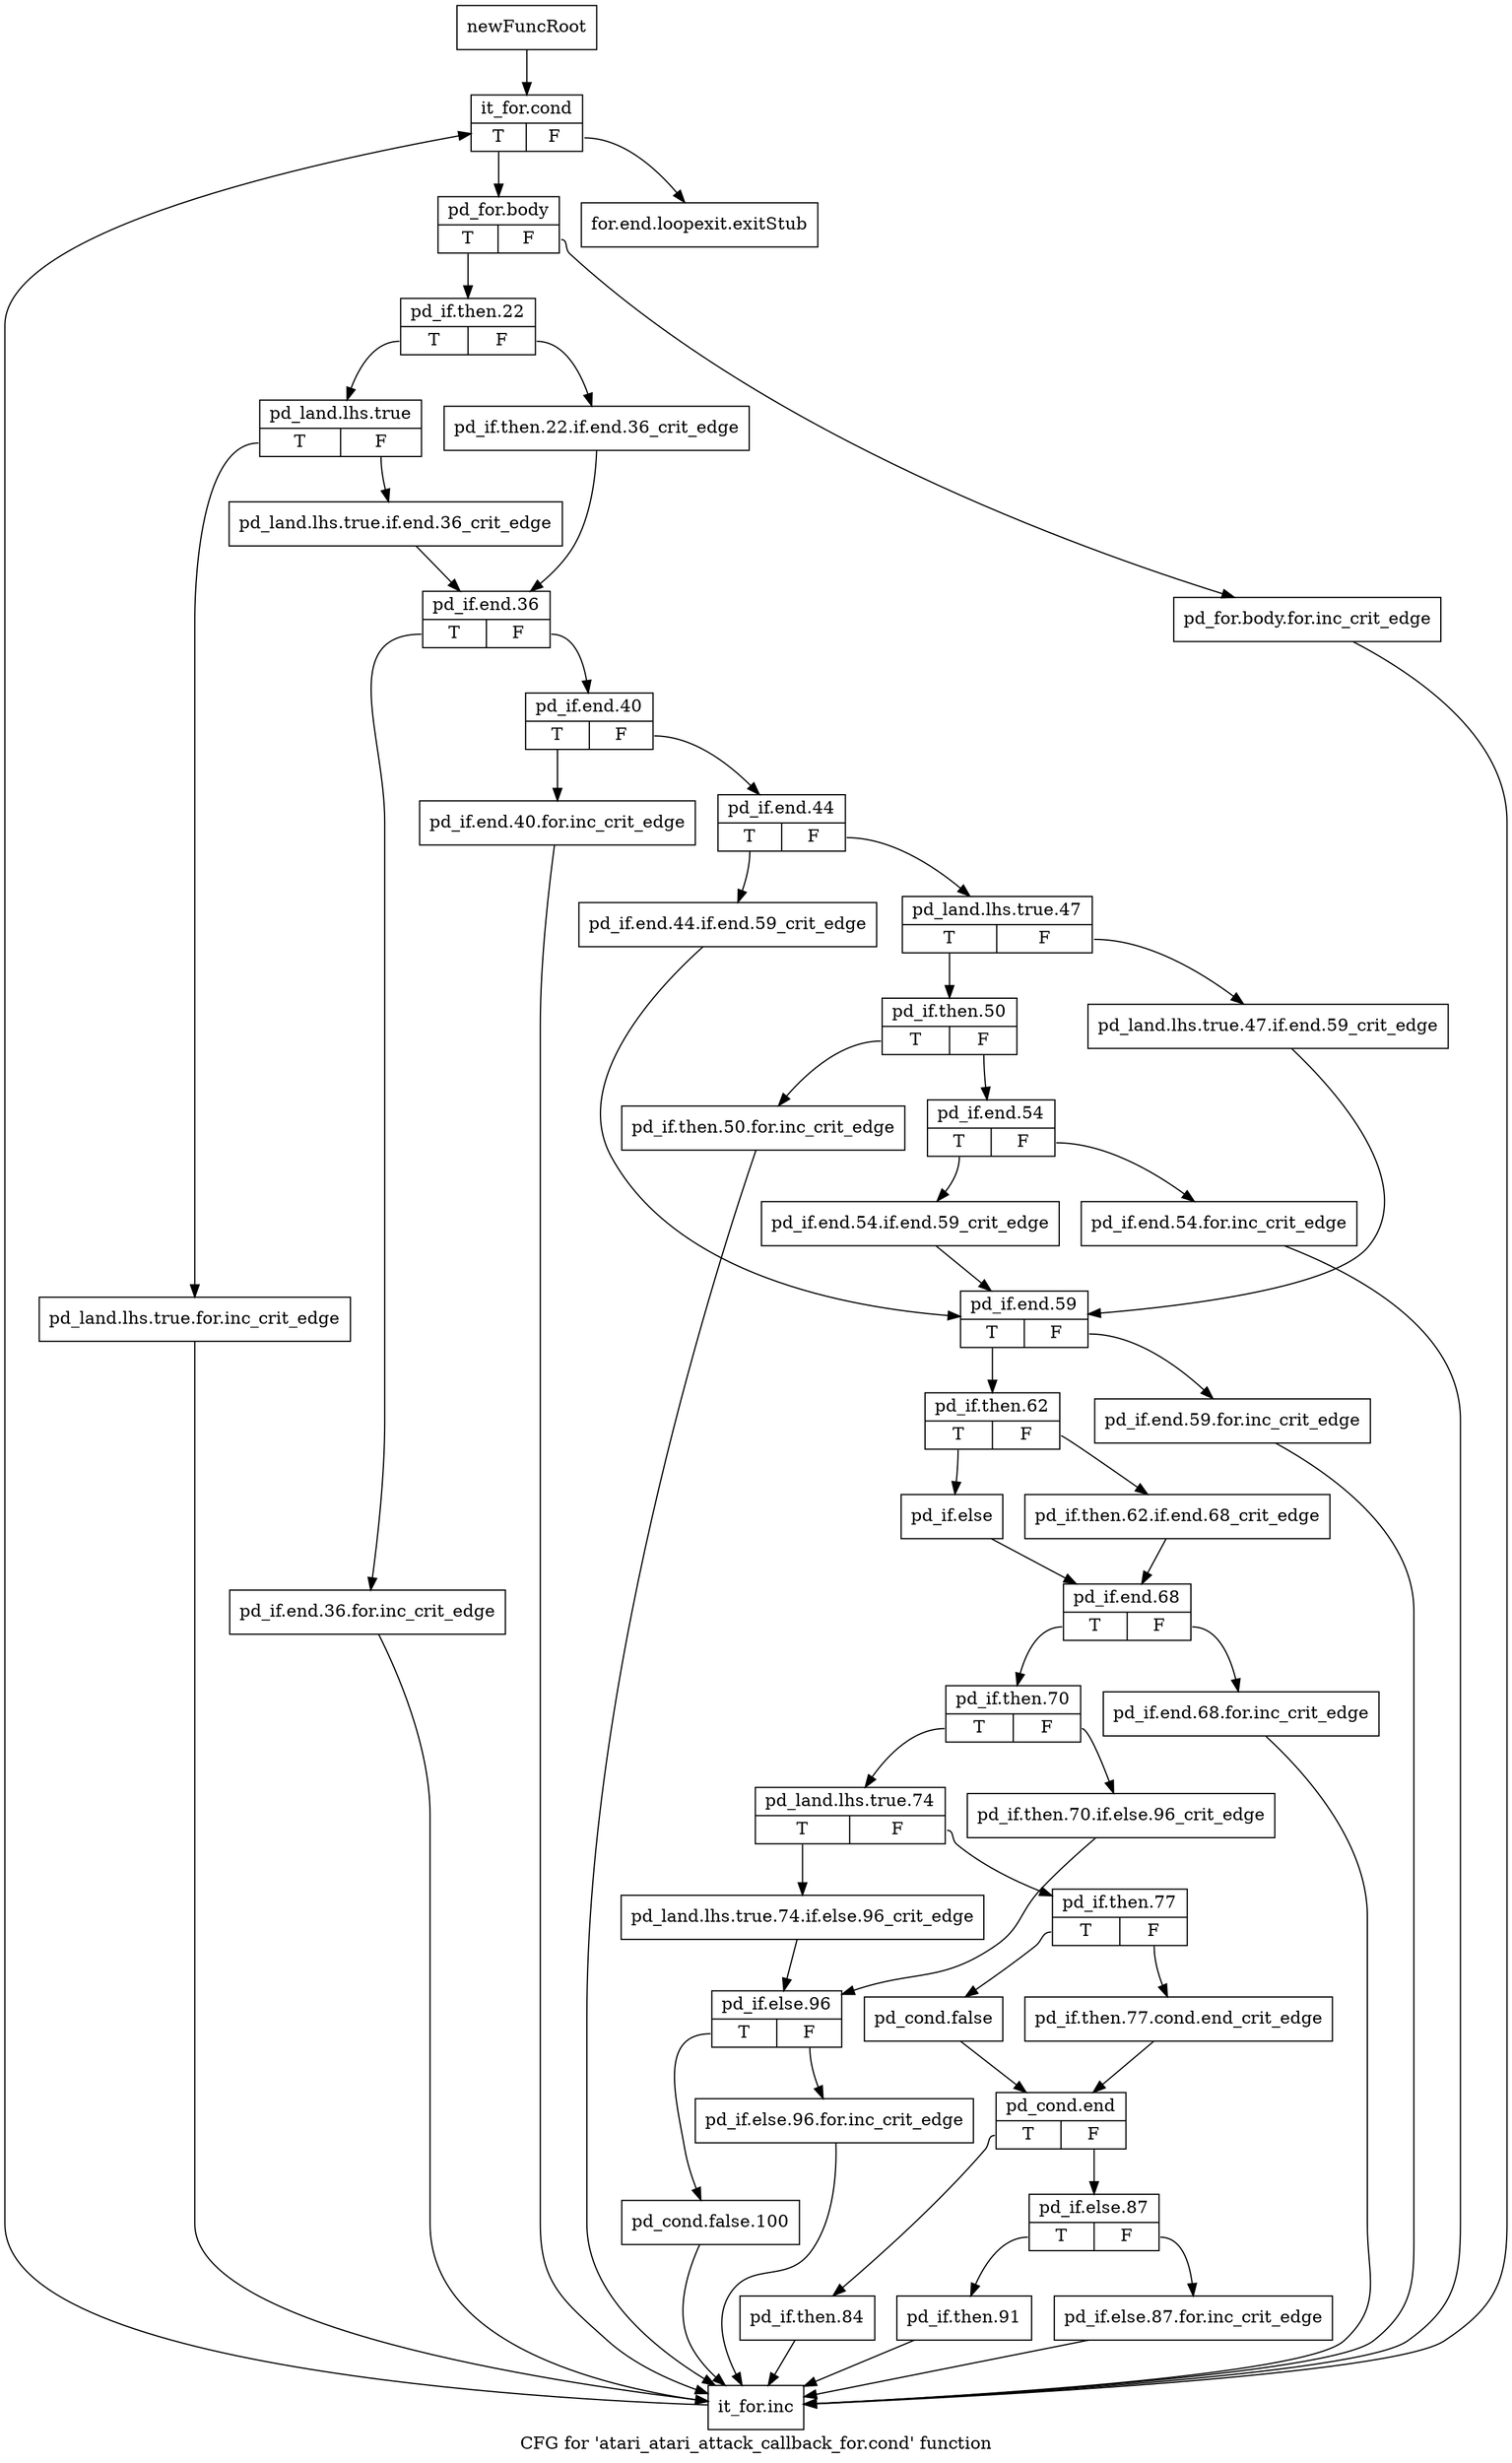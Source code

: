 digraph "CFG for 'atari_atari_attack_callback_for.cond' function" {
	label="CFG for 'atari_atari_attack_callback_for.cond' function";

	Node0x3ec8240 [shape=record,label="{newFuncRoot}"];
	Node0x3ec8240 -> Node0x3ec82e0;
	Node0x3ec8290 [shape=record,label="{for.end.loopexit.exitStub}"];
	Node0x3ec82e0 [shape=record,label="{it_for.cond|{<s0>T|<s1>F}}"];
	Node0x3ec82e0:s0 -> Node0x3ec8330;
	Node0x3ec82e0:s1 -> Node0x3ec8290;
	Node0x3ec8330 [shape=record,label="{pd_for.body|{<s0>T|<s1>F}}"];
	Node0x3ec8330:s0 -> Node0x3ec83d0;
	Node0x3ec8330:s1 -> Node0x3ec8380;
	Node0x3ec8380 [shape=record,label="{pd_for.body.for.inc_crit_edge}"];
	Node0x3ec8380 -> Node0x3ec9050;
	Node0x3ec83d0 [shape=record,label="{pd_if.then.22|{<s0>T|<s1>F}}"];
	Node0x3ec83d0:s0 -> Node0x3ec8470;
	Node0x3ec83d0:s1 -> Node0x3ec8420;
	Node0x3ec8420 [shape=record,label="{pd_if.then.22.if.end.36_crit_edge}"];
	Node0x3ec8420 -> Node0x3ec8510;
	Node0x3ec8470 [shape=record,label="{pd_land.lhs.true|{<s0>T|<s1>F}}"];
	Node0x3ec8470:s0 -> Node0x3ec9000;
	Node0x3ec8470:s1 -> Node0x3ec84c0;
	Node0x3ec84c0 [shape=record,label="{pd_land.lhs.true.if.end.36_crit_edge}"];
	Node0x3ec84c0 -> Node0x3ec8510;
	Node0x3ec8510 [shape=record,label="{pd_if.end.36|{<s0>T|<s1>F}}"];
	Node0x3ec8510:s0 -> Node0x3ec8fb0;
	Node0x3ec8510:s1 -> Node0x3ec8560;
	Node0x3ec8560 [shape=record,label="{pd_if.end.40|{<s0>T|<s1>F}}"];
	Node0x3ec8560:s0 -> Node0x3ec8f60;
	Node0x3ec8560:s1 -> Node0x3ec85b0;
	Node0x3ec85b0 [shape=record,label="{pd_if.end.44|{<s0>T|<s1>F}}"];
	Node0x3ec85b0:s0 -> Node0x3ec8830;
	Node0x3ec85b0:s1 -> Node0x3ec8600;
	Node0x3ec8600 [shape=record,label="{pd_land.lhs.true.47|{<s0>T|<s1>F}}"];
	Node0x3ec8600:s0 -> Node0x3ec86a0;
	Node0x3ec8600:s1 -> Node0x3ec8650;
	Node0x3ec8650 [shape=record,label="{pd_land.lhs.true.47.if.end.59_crit_edge}"];
	Node0x3ec8650 -> Node0x3ec8880;
	Node0x3ec86a0 [shape=record,label="{pd_if.then.50|{<s0>T|<s1>F}}"];
	Node0x3ec86a0:s0 -> Node0x3ec87e0;
	Node0x3ec86a0:s1 -> Node0x3ec86f0;
	Node0x3ec86f0 [shape=record,label="{pd_if.end.54|{<s0>T|<s1>F}}"];
	Node0x3ec86f0:s0 -> Node0x3ec8790;
	Node0x3ec86f0:s1 -> Node0x3ec8740;
	Node0x3ec8740 [shape=record,label="{pd_if.end.54.for.inc_crit_edge}"];
	Node0x3ec8740 -> Node0x3ec9050;
	Node0x3ec8790 [shape=record,label="{pd_if.end.54.if.end.59_crit_edge}"];
	Node0x3ec8790 -> Node0x3ec8880;
	Node0x3ec87e0 [shape=record,label="{pd_if.then.50.for.inc_crit_edge}"];
	Node0x3ec87e0 -> Node0x3ec9050;
	Node0x3ec8830 [shape=record,label="{pd_if.end.44.if.end.59_crit_edge}"];
	Node0x3ec8830 -> Node0x3ec8880;
	Node0x3ec8880 [shape=record,label="{pd_if.end.59|{<s0>T|<s1>F}}"];
	Node0x3ec8880:s0 -> Node0x3ec8920;
	Node0x3ec8880:s1 -> Node0x3ec88d0;
	Node0x3ec88d0 [shape=record,label="{pd_if.end.59.for.inc_crit_edge}"];
	Node0x3ec88d0 -> Node0x3ec9050;
	Node0x3ec8920 [shape=record,label="{pd_if.then.62|{<s0>T|<s1>F}}"];
	Node0x3ec8920:s0 -> Node0x3ec89c0;
	Node0x3ec8920:s1 -> Node0x3ec8970;
	Node0x3ec8970 [shape=record,label="{pd_if.then.62.if.end.68_crit_edge}"];
	Node0x3ec8970 -> Node0x3ec8a10;
	Node0x3ec89c0 [shape=record,label="{pd_if.else}"];
	Node0x3ec89c0 -> Node0x3ec8a10;
	Node0x3ec8a10 [shape=record,label="{pd_if.end.68|{<s0>T|<s1>F}}"];
	Node0x3ec8a10:s0 -> Node0x3ec8ab0;
	Node0x3ec8a10:s1 -> Node0x3ec8a60;
	Node0x3ec8a60 [shape=record,label="{pd_if.end.68.for.inc_crit_edge}"];
	Node0x3ec8a60 -> Node0x3ec9050;
	Node0x3ec8ab0 [shape=record,label="{pd_if.then.70|{<s0>T|<s1>F}}"];
	Node0x3ec8ab0:s0 -> Node0x3ec8b50;
	Node0x3ec8ab0:s1 -> Node0x3ec8b00;
	Node0x3ec8b00 [shape=record,label="{pd_if.then.70.if.else.96_crit_edge}"];
	Node0x3ec8b00 -> Node0x3ec8e70;
	Node0x3ec8b50 [shape=record,label="{pd_land.lhs.true.74|{<s0>T|<s1>F}}"];
	Node0x3ec8b50:s0 -> Node0x3ec8e20;
	Node0x3ec8b50:s1 -> Node0x3ec8ba0;
	Node0x3ec8ba0 [shape=record,label="{pd_if.then.77|{<s0>T|<s1>F}}"];
	Node0x3ec8ba0:s0 -> Node0x3ec8c40;
	Node0x3ec8ba0:s1 -> Node0x3ec8bf0;
	Node0x3ec8bf0 [shape=record,label="{pd_if.then.77.cond.end_crit_edge}"];
	Node0x3ec8bf0 -> Node0x3ec8c90;
	Node0x3ec8c40 [shape=record,label="{pd_cond.false}"];
	Node0x3ec8c40 -> Node0x3ec8c90;
	Node0x3ec8c90 [shape=record,label="{pd_cond.end|{<s0>T|<s1>F}}"];
	Node0x3ec8c90:s0 -> Node0x3ec8dd0;
	Node0x3ec8c90:s1 -> Node0x3ec8ce0;
	Node0x3ec8ce0 [shape=record,label="{pd_if.else.87|{<s0>T|<s1>F}}"];
	Node0x3ec8ce0:s0 -> Node0x3ec8d80;
	Node0x3ec8ce0:s1 -> Node0x3ec8d30;
	Node0x3ec8d30 [shape=record,label="{pd_if.else.87.for.inc_crit_edge}"];
	Node0x3ec8d30 -> Node0x3ec9050;
	Node0x3ec8d80 [shape=record,label="{pd_if.then.91}"];
	Node0x3ec8d80 -> Node0x3ec9050;
	Node0x3ec8dd0 [shape=record,label="{pd_if.then.84}"];
	Node0x3ec8dd0 -> Node0x3ec9050;
	Node0x3ec8e20 [shape=record,label="{pd_land.lhs.true.74.if.else.96_crit_edge}"];
	Node0x3ec8e20 -> Node0x3ec8e70;
	Node0x3ec8e70 [shape=record,label="{pd_if.else.96|{<s0>T|<s1>F}}"];
	Node0x3ec8e70:s0 -> Node0x3ec8f10;
	Node0x3ec8e70:s1 -> Node0x3ec8ec0;
	Node0x3ec8ec0 [shape=record,label="{pd_if.else.96.for.inc_crit_edge}"];
	Node0x3ec8ec0 -> Node0x3ec9050;
	Node0x3ec8f10 [shape=record,label="{pd_cond.false.100}"];
	Node0x3ec8f10 -> Node0x3ec9050;
	Node0x3ec8f60 [shape=record,label="{pd_if.end.40.for.inc_crit_edge}"];
	Node0x3ec8f60 -> Node0x3ec9050;
	Node0x3ec8fb0 [shape=record,label="{pd_if.end.36.for.inc_crit_edge}"];
	Node0x3ec8fb0 -> Node0x3ec9050;
	Node0x3ec9000 [shape=record,label="{pd_land.lhs.true.for.inc_crit_edge}"];
	Node0x3ec9000 -> Node0x3ec9050;
	Node0x3ec9050 [shape=record,label="{it_for.inc}"];
	Node0x3ec9050 -> Node0x3ec82e0;
}
